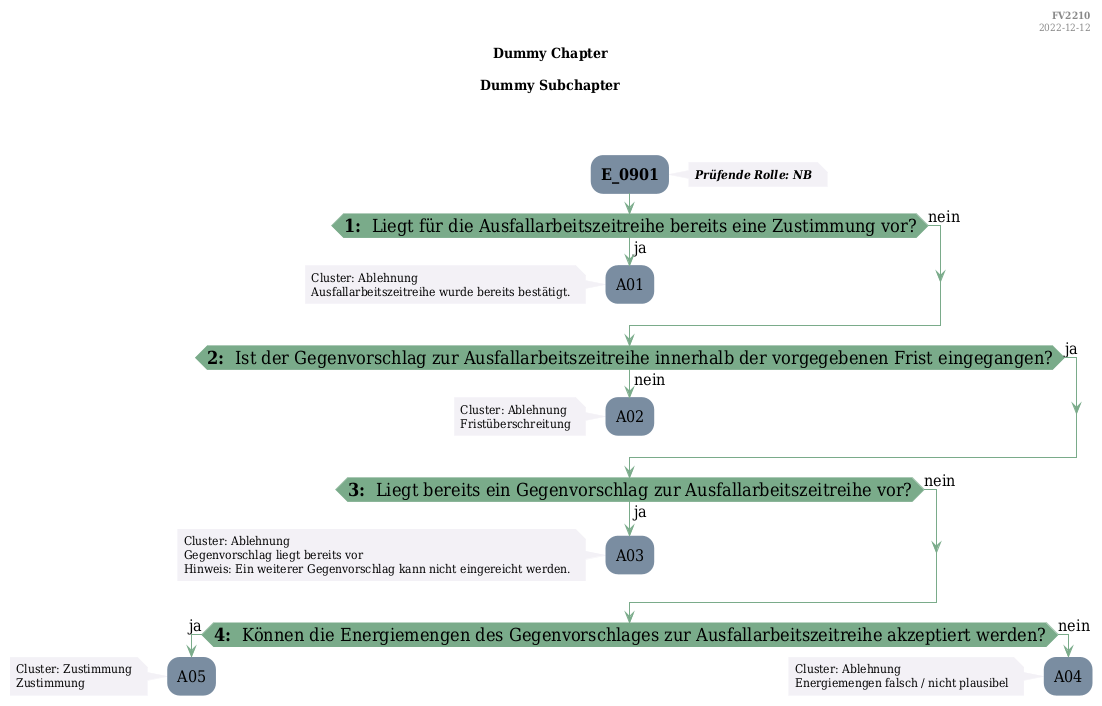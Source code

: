 @startuml
skinparam Shadowing false
skinparam NoteBorderColor #f3f1f6
skinparam NoteBackgroundColor #f3f1f6
skinparam NoteFontSize 12
skinparam ActivityBorderColor none
skinparam ActivityBackgroundColor #7a8da1
skinparam ActivityFontSize 16
skinparam ArrowColor #7aab8a
skinparam ArrowFontSize 16
skinparam ActivityDiamondBackgroundColor #7aab8a
skinparam ActivityDiamondBorderColor #7aab8a
skinparam ActivityDiamondFontSize 18
skinparam defaultFontName DejaVu Serif Condensed
skinparam ActivityEndColor #669580

header
<b>FV2210
2022-12-12
endheader

title
Dummy Chapter

Dummy Subchapter



end title
:<b>E_0901</b>;
note right
<b><i>Prüfende Rolle: NB
end note

if (<b>1: </b> Liegt für die Ausfallarbeitszeitreihe bereits eine Zustimmung vor?) then (ja)
    :A01;
    note left
        Cluster: Ablehnung
        Ausfallarbeitszeitreihe wurde bereits bestätigt.
    endnote
    kill;
else (nein)
endif
if (<b>2: </b> Ist der Gegenvorschlag zur Ausfallarbeitszeitreihe innerhalb der vorgegebenen Frist eingegangen?) then (ja)
else (nein)
    :A02;
    note left
        Cluster: Ablehnung
        Fristüberschreitung
    endnote
    kill;
endif
if (<b>3: </b> Liegt bereits ein Gegenvorschlag zur Ausfallarbeitszeitreihe vor?) then (ja)
    :A03;
    note left
        Cluster: Ablehnung
        Gegenvorschlag liegt bereits vor
        Hinweis: Ein weiterer Gegenvorschlag kann nicht eingereicht werden.
    endnote
    kill;
else (nein)
endif
if (<b>4: </b> Können die Energiemengen des Gegenvorschlages zur Ausfallarbeitszeitreihe akzeptiert werden?) then (ja)
    :A05;
    note left
        Cluster: Zustimmung
        Zustimmung
    endnote
    kill;
else (nein)
    :A04;
    note left
        Cluster: Ablehnung
        Energiemengen falsch / nicht plausibel
    endnote
    kill;
endif

@enduml
